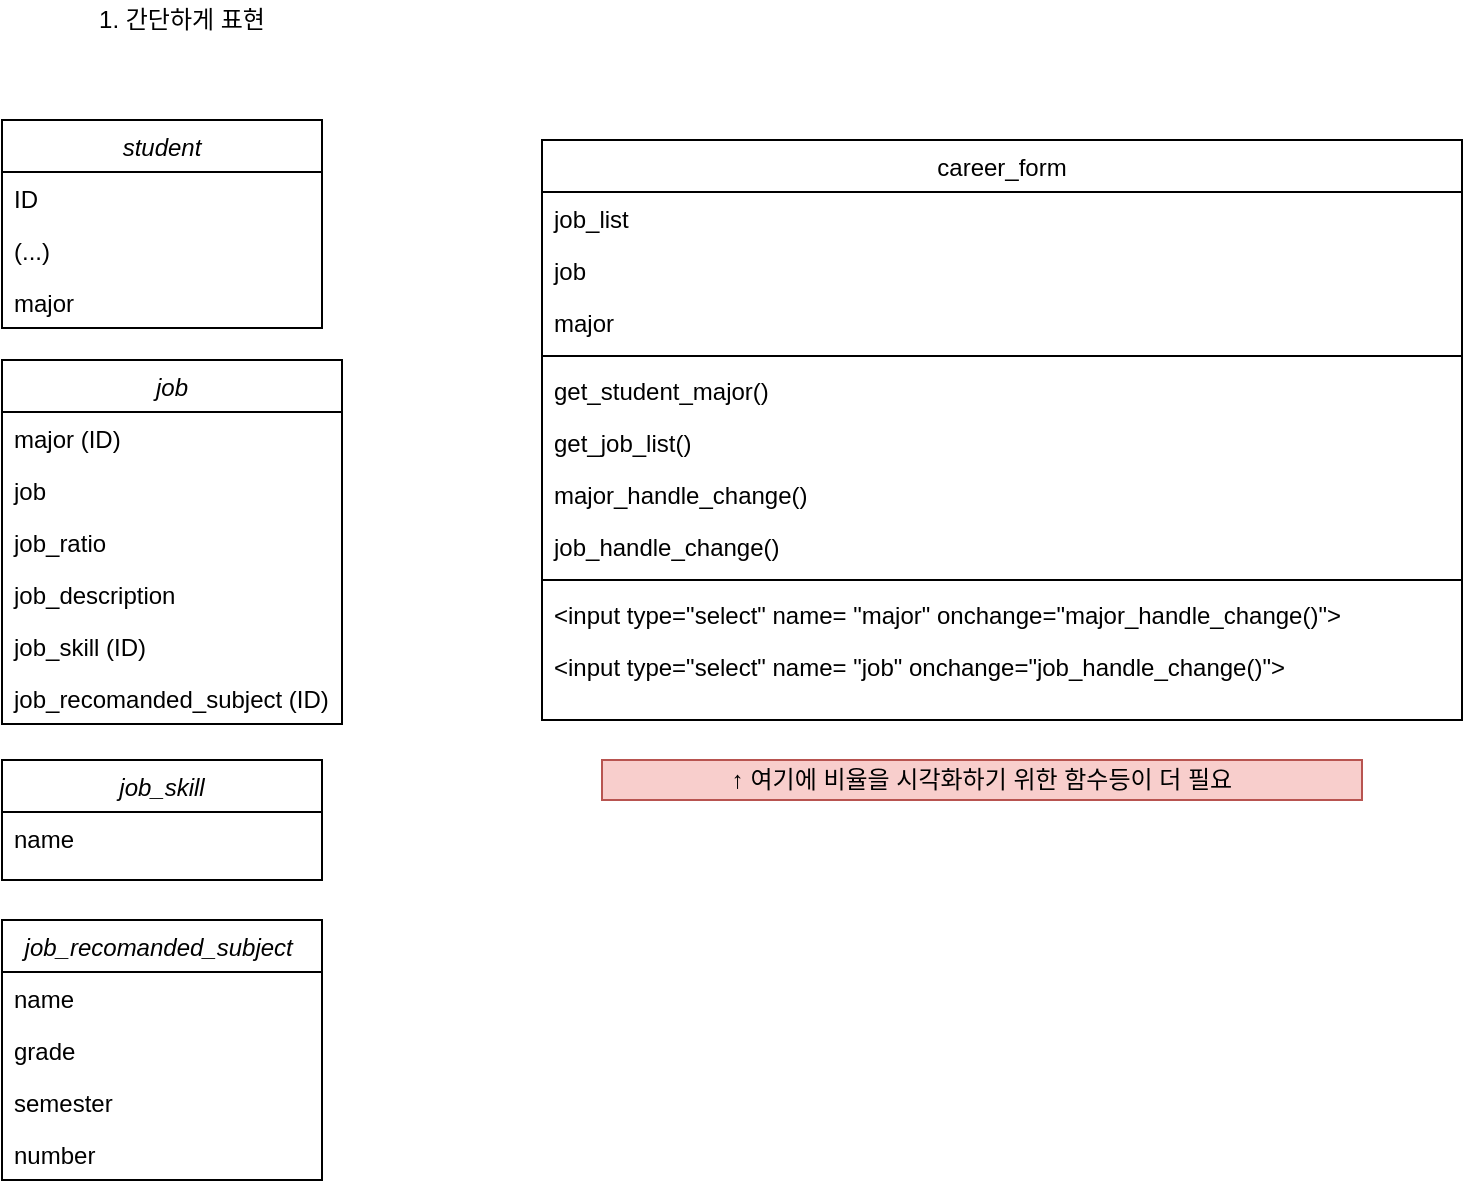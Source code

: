 <mxfile version="14.6.13" type="github"><diagram id="C5RBs43oDa-KdzZeNtuy" name="Page-1"><mxGraphModel dx="1422" dy="762" grid="1" gridSize="10" guides="1" tooltips="1" connect="1" arrows="1" fold="1" page="1" pageScale="1" pageWidth="827" pageHeight="1169" math="0" shadow="0"><root><mxCell id="WIyWlLk6GJQsqaUBKTNV-0"/><mxCell id="WIyWlLk6GJQsqaUBKTNV-1" parent="WIyWlLk6GJQsqaUBKTNV-0"/><mxCell id="DGfqUXDRV3Cry2h1_wnq-3" value="career_form" style="swimlane;fontStyle=0;align=center;verticalAlign=top;childLayout=stackLayout;horizontal=1;startSize=26;horizontalStack=0;resizeParent=1;resizeLast=0;collapsible=1;marginBottom=0;rounded=0;shadow=0;strokeWidth=1;" vertex="1" parent="WIyWlLk6GJQsqaUBKTNV-1"><mxGeometry x="310" y="120" width="460" height="290" as="geometry"><mxRectangle x="340" y="82" width="160" height="26" as="alternateBounds"/></mxGeometry></mxCell><mxCell id="DGfqUXDRV3Cry2h1_wnq-5" value="job_list" style="text;align=left;verticalAlign=top;spacingLeft=4;spacingRight=4;overflow=hidden;rotatable=0;points=[[0,0.5],[1,0.5]];portConstraint=eastwest;rounded=0;shadow=0;html=0;" vertex="1" parent="DGfqUXDRV3Cry2h1_wnq-3"><mxGeometry y="26" width="460" height="26" as="geometry"/></mxCell><mxCell id="DGfqUXDRV3Cry2h1_wnq-7" value="job" style="text;align=left;verticalAlign=top;spacingLeft=4;spacingRight=4;overflow=hidden;rotatable=0;points=[[0,0.5],[1,0.5]];portConstraint=eastwest;rounded=0;shadow=0;html=0;" vertex="1" parent="DGfqUXDRV3Cry2h1_wnq-3"><mxGeometry y="52" width="460" height="26" as="geometry"/></mxCell><mxCell id="DGfqUXDRV3Cry2h1_wnq-54" value="major" style="text;align=left;verticalAlign=top;spacingLeft=4;spacingRight=4;overflow=hidden;rotatable=0;points=[[0,0.5],[1,0.5]];portConstraint=eastwest;rounded=0;shadow=0;html=0;" vertex="1" parent="DGfqUXDRV3Cry2h1_wnq-3"><mxGeometry y="78" width="460" height="26" as="geometry"/></mxCell><mxCell id="DGfqUXDRV3Cry2h1_wnq-8" value="" style="line;html=1;strokeWidth=1;align=left;verticalAlign=middle;spacingTop=-1;spacingLeft=3;spacingRight=3;rotatable=0;labelPosition=right;points=[];portConstraint=eastwest;" vertex="1" parent="DGfqUXDRV3Cry2h1_wnq-3"><mxGeometry y="104" width="460" height="8" as="geometry"/></mxCell><mxCell id="DGfqUXDRV3Cry2h1_wnq-9" value="get_student_major()" style="text;align=left;verticalAlign=top;spacingLeft=4;spacingRight=4;overflow=hidden;rotatable=0;points=[[0,0.5],[1,0.5]];portConstraint=eastwest;" vertex="1" parent="DGfqUXDRV3Cry2h1_wnq-3"><mxGeometry y="112" width="460" height="26" as="geometry"/></mxCell><mxCell id="DGfqUXDRV3Cry2h1_wnq-10" value="get_job_list()" style="text;align=left;verticalAlign=top;spacingLeft=4;spacingRight=4;overflow=hidden;rotatable=0;points=[[0,0.5],[1,0.5]];portConstraint=eastwest;" vertex="1" parent="DGfqUXDRV3Cry2h1_wnq-3"><mxGeometry y="138" width="460" height="26" as="geometry"/></mxCell><mxCell id="DGfqUXDRV3Cry2h1_wnq-11" value="major_handle_change()" style="text;align=left;verticalAlign=top;spacingLeft=4;spacingRight=4;overflow=hidden;rotatable=0;points=[[0,0.5],[1,0.5]];portConstraint=eastwest;" vertex="1" parent="DGfqUXDRV3Cry2h1_wnq-3"><mxGeometry y="164" width="460" height="26" as="geometry"/></mxCell><mxCell id="DGfqUXDRV3Cry2h1_wnq-12" value="job_handle_change()" style="text;align=left;verticalAlign=top;spacingLeft=4;spacingRight=4;overflow=hidden;rotatable=0;points=[[0,0.5],[1,0.5]];portConstraint=eastwest;" vertex="1" parent="DGfqUXDRV3Cry2h1_wnq-3"><mxGeometry y="190" width="460" height="26" as="geometry"/></mxCell><mxCell id="DGfqUXDRV3Cry2h1_wnq-13" value="" style="line;html=1;strokeWidth=1;align=left;verticalAlign=middle;spacingTop=-1;spacingLeft=3;spacingRight=3;rotatable=0;labelPosition=right;points=[];portConstraint=eastwest;" vertex="1" parent="DGfqUXDRV3Cry2h1_wnq-3"><mxGeometry y="216" width="460" height="8" as="geometry"/></mxCell><mxCell id="DGfqUXDRV3Cry2h1_wnq-14" value="&lt;input type=&quot;select&quot; name= &quot;major&quot; onchange=&quot;major_handle_change()&quot;&gt;" style="text;align=left;verticalAlign=top;spacingLeft=4;spacingRight=4;overflow=hidden;rotatable=0;points=[[0,0.5],[1,0.5]];portConstraint=eastwest;" vertex="1" parent="DGfqUXDRV3Cry2h1_wnq-3"><mxGeometry y="224" width="460" height="26" as="geometry"/></mxCell><mxCell id="DGfqUXDRV3Cry2h1_wnq-15" value="&lt;input type=&quot;select&quot; name= &quot;job&quot; onchange=&quot;job_handle_change()&quot;&gt;" style="text;align=left;verticalAlign=top;spacingLeft=4;spacingRight=4;overflow=hidden;rotatable=0;points=[[0,0.5],[1,0.5]];portConstraint=eastwest;rounded=0;shadow=0;html=0;" vertex="1" parent="DGfqUXDRV3Cry2h1_wnq-3"><mxGeometry y="250" width="460" height="26" as="geometry"/></mxCell><mxCell id="DGfqUXDRV3Cry2h1_wnq-16" value="job" style="swimlane;fontStyle=2;align=center;verticalAlign=top;childLayout=stackLayout;horizontal=1;startSize=26;horizontalStack=0;resizeParent=1;resizeLast=0;collapsible=1;marginBottom=0;rounded=0;shadow=0;strokeWidth=1;" vertex="1" parent="WIyWlLk6GJQsqaUBKTNV-1"><mxGeometry x="40" y="230" width="170" height="182" as="geometry"><mxRectangle x="230" y="140" width="160" height="26" as="alternateBounds"/></mxGeometry></mxCell><mxCell id="DGfqUXDRV3Cry2h1_wnq-17" value="major (ID)" style="text;align=left;verticalAlign=top;spacingLeft=4;spacingRight=4;overflow=hidden;rotatable=0;points=[[0,0.5],[1,0.5]];portConstraint=eastwest;" vertex="1" parent="DGfqUXDRV3Cry2h1_wnq-16"><mxGeometry y="26" width="170" height="26" as="geometry"/></mxCell><mxCell id="DGfqUXDRV3Cry2h1_wnq-18" value="job" style="text;align=left;verticalAlign=top;spacingLeft=4;spacingRight=4;overflow=hidden;rotatable=0;points=[[0,0.5],[1,0.5]];portConstraint=eastwest;rounded=0;shadow=0;html=0;" vertex="1" parent="DGfqUXDRV3Cry2h1_wnq-16"><mxGeometry y="52" width="170" height="26" as="geometry"/></mxCell><mxCell id="DGfqUXDRV3Cry2h1_wnq-59" value="job_ratio" style="text;align=left;verticalAlign=top;spacingLeft=4;spacingRight=4;overflow=hidden;rotatable=0;points=[[0,0.5],[1,0.5]];portConstraint=eastwest;rounded=0;shadow=0;html=0;" vertex="1" parent="DGfqUXDRV3Cry2h1_wnq-16"><mxGeometry y="78" width="170" height="26" as="geometry"/></mxCell><mxCell id="DGfqUXDRV3Cry2h1_wnq-66" value="job_description" style="text;align=left;verticalAlign=top;spacingLeft=4;spacingRight=4;overflow=hidden;rotatable=0;points=[[0,0.5],[1,0.5]];portConstraint=eastwest;rounded=0;shadow=0;html=0;" vertex="1" parent="DGfqUXDRV3Cry2h1_wnq-16"><mxGeometry y="104" width="170" height="26" as="geometry"/></mxCell><mxCell id="DGfqUXDRV3Cry2h1_wnq-68" value="job_skill (ID)" style="text;align=left;verticalAlign=top;spacingLeft=4;spacingRight=4;overflow=hidden;rotatable=0;points=[[0,0.5],[1,0.5]];portConstraint=eastwest;rounded=0;shadow=0;html=0;" vertex="1" parent="DGfqUXDRV3Cry2h1_wnq-16"><mxGeometry y="130" width="170" height="26" as="geometry"/></mxCell><mxCell id="DGfqUXDRV3Cry2h1_wnq-69" value="job_recomanded_subject (ID)" style="text;align=left;verticalAlign=top;spacingLeft=4;spacingRight=4;overflow=hidden;rotatable=0;points=[[0,0.5],[1,0.5]];portConstraint=eastwest;rounded=0;shadow=0;html=0;" vertex="1" parent="DGfqUXDRV3Cry2h1_wnq-16"><mxGeometry y="156" width="170" height="26" as="geometry"/></mxCell><mxCell id="DGfqUXDRV3Cry2h1_wnq-31" value="1. 간단하게 표현" style="text;html=1;strokeColor=none;fillColor=none;align=center;verticalAlign=middle;whiteSpace=wrap;rounded=0;" vertex="1" parent="WIyWlLk6GJQsqaUBKTNV-1"><mxGeometry x="65" y="50" width="130" height="20" as="geometry"/></mxCell><mxCell id="DGfqUXDRV3Cry2h1_wnq-32" value="student" style="swimlane;fontStyle=2;align=center;verticalAlign=top;childLayout=stackLayout;horizontal=1;startSize=26;horizontalStack=0;resizeParent=1;resizeLast=0;collapsible=1;marginBottom=0;rounded=0;shadow=0;strokeWidth=1;" vertex="1" parent="WIyWlLk6GJQsqaUBKTNV-1"><mxGeometry x="40" y="110" width="160" height="104" as="geometry"><mxRectangle x="230" y="140" width="160" height="26" as="alternateBounds"/></mxGeometry></mxCell><mxCell id="DGfqUXDRV3Cry2h1_wnq-33" value="ID" style="text;align=left;verticalAlign=top;spacingLeft=4;spacingRight=4;overflow=hidden;rotatable=0;points=[[0,0.5],[1,0.5]];portConstraint=eastwest;" vertex="1" parent="DGfqUXDRV3Cry2h1_wnq-32"><mxGeometry y="26" width="160" height="26" as="geometry"/></mxCell><mxCell id="DGfqUXDRV3Cry2h1_wnq-57" value="(...)" style="text;align=left;verticalAlign=top;spacingLeft=4;spacingRight=4;overflow=hidden;rotatable=0;points=[[0,0.5],[1,0.5]];portConstraint=eastwest;" vertex="1" parent="DGfqUXDRV3Cry2h1_wnq-32"><mxGeometry y="52" width="160" height="26" as="geometry"/></mxCell><mxCell id="DGfqUXDRV3Cry2h1_wnq-58" value="major" style="text;align=left;verticalAlign=top;spacingLeft=4;spacingRight=4;overflow=hidden;rotatable=0;points=[[0,0.5],[1,0.5]];portConstraint=eastwest;" vertex="1" parent="DGfqUXDRV3Cry2h1_wnq-32"><mxGeometry y="78" width="160" height="26" as="geometry"/></mxCell><mxCell id="DGfqUXDRV3Cry2h1_wnq-60" value="↑ 여기에 비율을 시각화하기 위한 함수등이 더 필요" style="text;html=1;strokeColor=#b85450;fillColor=#f8cecc;align=center;verticalAlign=middle;whiteSpace=wrap;rounded=0;" vertex="1" parent="WIyWlLk6GJQsqaUBKTNV-1"><mxGeometry x="340" y="430" width="380" height="20" as="geometry"/></mxCell><mxCell id="DGfqUXDRV3Cry2h1_wnq-70" value="job_skill" style="swimlane;fontStyle=2;align=center;verticalAlign=top;childLayout=stackLayout;horizontal=1;startSize=26;horizontalStack=0;resizeParent=1;resizeLast=0;collapsible=1;marginBottom=0;rounded=0;shadow=0;strokeWidth=1;" vertex="1" parent="WIyWlLk6GJQsqaUBKTNV-1"><mxGeometry x="40" y="430" width="160" height="60" as="geometry"><mxRectangle x="230" y="140" width="160" height="26" as="alternateBounds"/></mxGeometry></mxCell><mxCell id="DGfqUXDRV3Cry2h1_wnq-71" value="name" style="text;align=left;verticalAlign=top;spacingLeft=4;spacingRight=4;overflow=hidden;rotatable=0;points=[[0,0.5],[1,0.5]];portConstraint=eastwest;" vertex="1" parent="DGfqUXDRV3Cry2h1_wnq-70"><mxGeometry y="26" width="160" height="26" as="geometry"/></mxCell><mxCell id="DGfqUXDRV3Cry2h1_wnq-76" value="job_recomanded_subject " style="swimlane;fontStyle=2;align=center;verticalAlign=top;childLayout=stackLayout;horizontal=1;startSize=26;horizontalStack=0;resizeParent=1;resizeLast=0;collapsible=1;marginBottom=0;rounded=0;shadow=0;strokeWidth=1;" vertex="1" parent="WIyWlLk6GJQsqaUBKTNV-1"><mxGeometry x="40" y="510" width="160" height="130" as="geometry"><mxRectangle x="230" y="140" width="160" height="26" as="alternateBounds"/></mxGeometry></mxCell><mxCell id="DGfqUXDRV3Cry2h1_wnq-77" value="name" style="text;align=left;verticalAlign=top;spacingLeft=4;spacingRight=4;overflow=hidden;rotatable=0;points=[[0,0.5],[1,0.5]];portConstraint=eastwest;" vertex="1" parent="DGfqUXDRV3Cry2h1_wnq-76"><mxGeometry y="26" width="160" height="26" as="geometry"/></mxCell><mxCell id="DGfqUXDRV3Cry2h1_wnq-78" value="grade" style="text;align=left;verticalAlign=top;spacingLeft=4;spacingRight=4;overflow=hidden;rotatable=0;points=[[0,0.5],[1,0.5]];portConstraint=eastwest;" vertex="1" parent="DGfqUXDRV3Cry2h1_wnq-76"><mxGeometry y="52" width="160" height="26" as="geometry"/></mxCell><mxCell id="DGfqUXDRV3Cry2h1_wnq-79" value="semester" style="text;align=left;verticalAlign=top;spacingLeft=4;spacingRight=4;overflow=hidden;rotatable=0;points=[[0,0.5],[1,0.5]];portConstraint=eastwest;" vertex="1" parent="DGfqUXDRV3Cry2h1_wnq-76"><mxGeometry y="78" width="160" height="26" as="geometry"/></mxCell><mxCell id="DGfqUXDRV3Cry2h1_wnq-80" value="number" style="text;align=left;verticalAlign=top;spacingLeft=4;spacingRight=4;overflow=hidden;rotatable=0;points=[[0,0.5],[1,0.5]];portConstraint=eastwest;" vertex="1" parent="DGfqUXDRV3Cry2h1_wnq-76"><mxGeometry y="104" width="160" height="26" as="geometry"/></mxCell></root></mxGraphModel></diagram></mxfile>